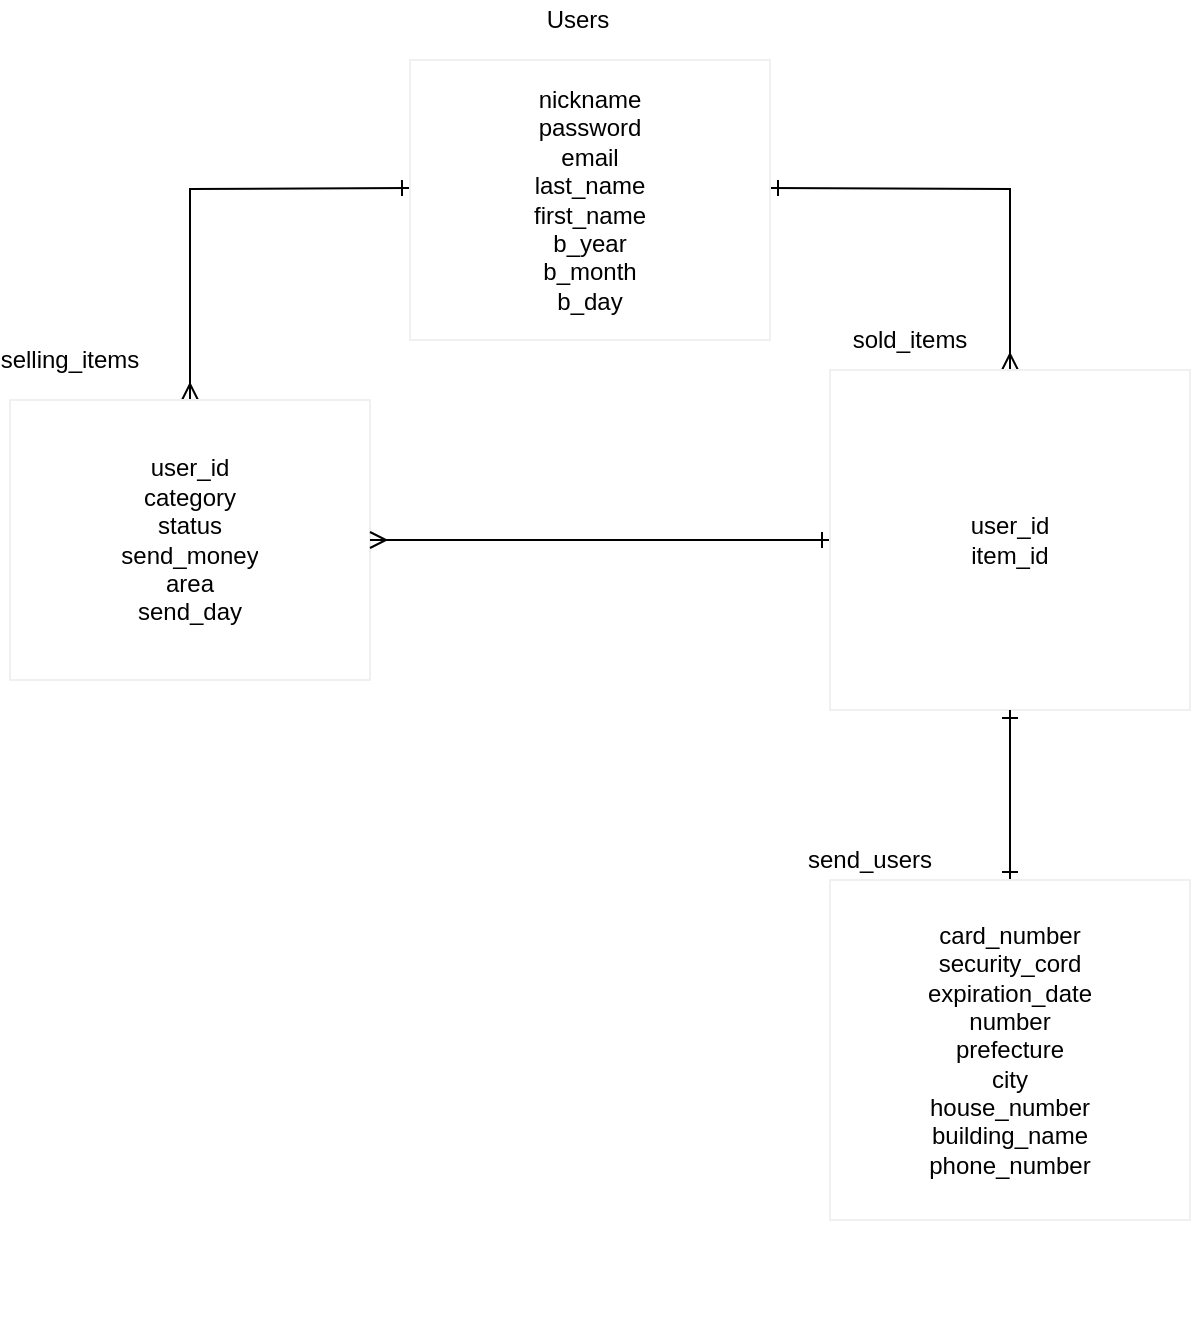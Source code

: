 <mxfile version="13.6.5">
    <diagram id="WGfRQZJhwBJlun3SOLOL" name="ページ1">
        <mxGraphModel dx="728" dy="680" grid="1" gridSize="10" guides="1" tooltips="1" connect="1" arrows="1" fold="1" page="1" pageScale="1" pageWidth="827" pageHeight="1169" math="0" shadow="0">
            <root>
                <mxCell id="0"/>
                <mxCell id="1" parent="0"/>
                <mxCell id="124" style="edgeStyle=orthogonalEdgeStyle;rounded=0;orthogonalLoop=1;jettySize=auto;html=1;exitX=0;exitY=0.5;exitDx=0;exitDy=0;entryX=0.5;entryY=0;entryDx=0;entryDy=0;endArrow=ERmany;endFill=0;startArrow=ERone;startFill=0;" parent="1" target="231" edge="1">
                    <mxGeometry relative="1" as="geometry">
                        <mxPoint x="330" y="144" as="sourcePoint"/>
                        <mxPoint x="210" y="340" as="targetPoint"/>
                    </mxGeometry>
                </mxCell>
                <mxCell id="127" style="edgeStyle=orthogonalEdgeStyle;rounded=0;orthogonalLoop=1;jettySize=auto;html=1;exitX=1;exitY=0.5;exitDx=0;exitDy=0;entryX=0.5;entryY=0;entryDx=0;entryDy=0;endArrow=ERmany;endFill=0;startArrow=ERone;startFill=0;" parent="1" target="232" edge="1">
                    <mxGeometry relative="1" as="geometry">
                        <mxPoint x="626" y="340" as="targetPoint"/>
                        <mxPoint x="510" y="144" as="sourcePoint"/>
                    </mxGeometry>
                </mxCell>
                <mxCell id="228" value="nickname&lt;br&gt;password&lt;br&gt;email&lt;br&gt;last_name&lt;br&gt;first_name&lt;br&gt;b_year&lt;br&gt;b_month&lt;br&gt;b_day" style="text;fillColor=none;html=1;whiteSpace=wrap;verticalAlign=middle;overflow=hidden;strokeColor=#f0f0f0;align=center;" parent="1" vertex="1">
                    <mxGeometry x="330" y="80" width="180" height="140" as="geometry"/>
                </mxCell>
                <mxCell id="231" value="user_id&lt;br&gt;category&lt;br&gt;status&lt;br&gt;send_money&lt;br&gt;area&lt;br&gt;send_day" style="text;fillColor=none;html=1;whiteSpace=wrap;verticalAlign=middle;overflow=hidden;strokeColor=#f0f0f0;align=center;" parent="1" vertex="1">
                    <mxGeometry x="130" y="250" width="180" height="140" as="geometry"/>
                </mxCell>
                <mxCell id="239" style="edgeStyle=orthogonalEdgeStyle;rounded=0;orthogonalLoop=1;jettySize=auto;html=1;exitX=0;exitY=0.5;exitDx=0;exitDy=0;entryX=1;entryY=0.5;entryDx=0;entryDy=0;startArrow=ERone;startFill=0;endArrow=ERmany;endFill=0;" parent="1" source="232" target="231" edge="1">
                    <mxGeometry relative="1" as="geometry">
                        <mxPoint x="310" y="425" as="targetPoint"/>
                    </mxGeometry>
                </mxCell>
                <mxCell id="232" value="user_id&lt;br&gt;item_id" style="text;fillColor=none;html=1;whiteSpace=wrap;verticalAlign=middle;overflow=hidden;strokeColor=#f0f0f0;align=center;" parent="1" vertex="1">
                    <mxGeometry x="540" y="235" width="180" height="170" as="geometry"/>
                </mxCell>
                <mxCell id="233" value="Users" style="text;html=1;strokeColor=none;fillColor=none;align=center;verticalAlign=middle;whiteSpace=wrap;rounded=0;" parent="1" vertex="1">
                    <mxGeometry x="394" y="50" width="40" height="20" as="geometry"/>
                </mxCell>
                <mxCell id="234" value="selling_items" style="text;html=1;strokeColor=none;fillColor=none;align=center;verticalAlign=middle;whiteSpace=wrap;rounded=0;" parent="1" vertex="1">
                    <mxGeometry x="140" y="220" width="40" height="20" as="geometry"/>
                </mxCell>
                <mxCell id="235" value="sold_items" style="text;html=1;strokeColor=none;fillColor=none;align=center;verticalAlign=middle;whiteSpace=wrap;rounded=0;" parent="1" vertex="1">
                    <mxGeometry x="560" y="210" width="40" height="20" as="geometry"/>
                </mxCell>
                <mxCell id="238" style="edgeStyle=orthogonalEdgeStyle;rounded=0;orthogonalLoop=1;jettySize=auto;html=1;exitX=0.5;exitY=1;exitDx=0;exitDy=0;" parent="1" source="235" target="235" edge="1">
                    <mxGeometry relative="1" as="geometry"/>
                </mxCell>
                <mxCell id="242" value="&lt;div&gt;&lt;br&gt;&lt;/div&gt;" style="text;strokeColor=none;fillColor=none;html=1;whiteSpace=wrap;verticalAlign=middle;overflow=hidden;" parent="1" vertex="1">
                    <mxGeometry x="570" y="640" width="100" height="80" as="geometry"/>
                </mxCell>
                <mxCell id="244" value="" style="edgeStyle=orthogonalEdgeStyle;rounded=0;orthogonalLoop=1;jettySize=auto;html=1;startArrow=ERone;startFill=0;endArrow=ERone;endFill=0;" parent="1" source="243" target="232" edge="1">
                    <mxGeometry relative="1" as="geometry"/>
                </mxCell>
                <mxCell id="243" value="card_number&lt;br&gt;security_cord&lt;br&gt;expiration_date&lt;br&gt;number&lt;br&gt;prefecture&lt;br&gt;city&lt;br&gt;house_number&lt;br&gt;building_name&lt;br&gt;phone_number" style="text;fillColor=none;html=1;whiteSpace=wrap;verticalAlign=middle;overflow=hidden;strokeColor=#f0f0f0;align=center;" parent="1" vertex="1">
                    <mxGeometry x="540" y="490" width="180" height="170" as="geometry"/>
                </mxCell>
                <mxCell id="245" value="send_users" style="text;html=1;strokeColor=none;fillColor=none;align=center;verticalAlign=middle;whiteSpace=wrap;rounded=0;" parent="1" vertex="1">
                    <mxGeometry x="540" y="470" width="40" height="20" as="geometry"/>
                </mxCell>
            </root>
        </mxGraphModel>
    </diagram>
</mxfile>